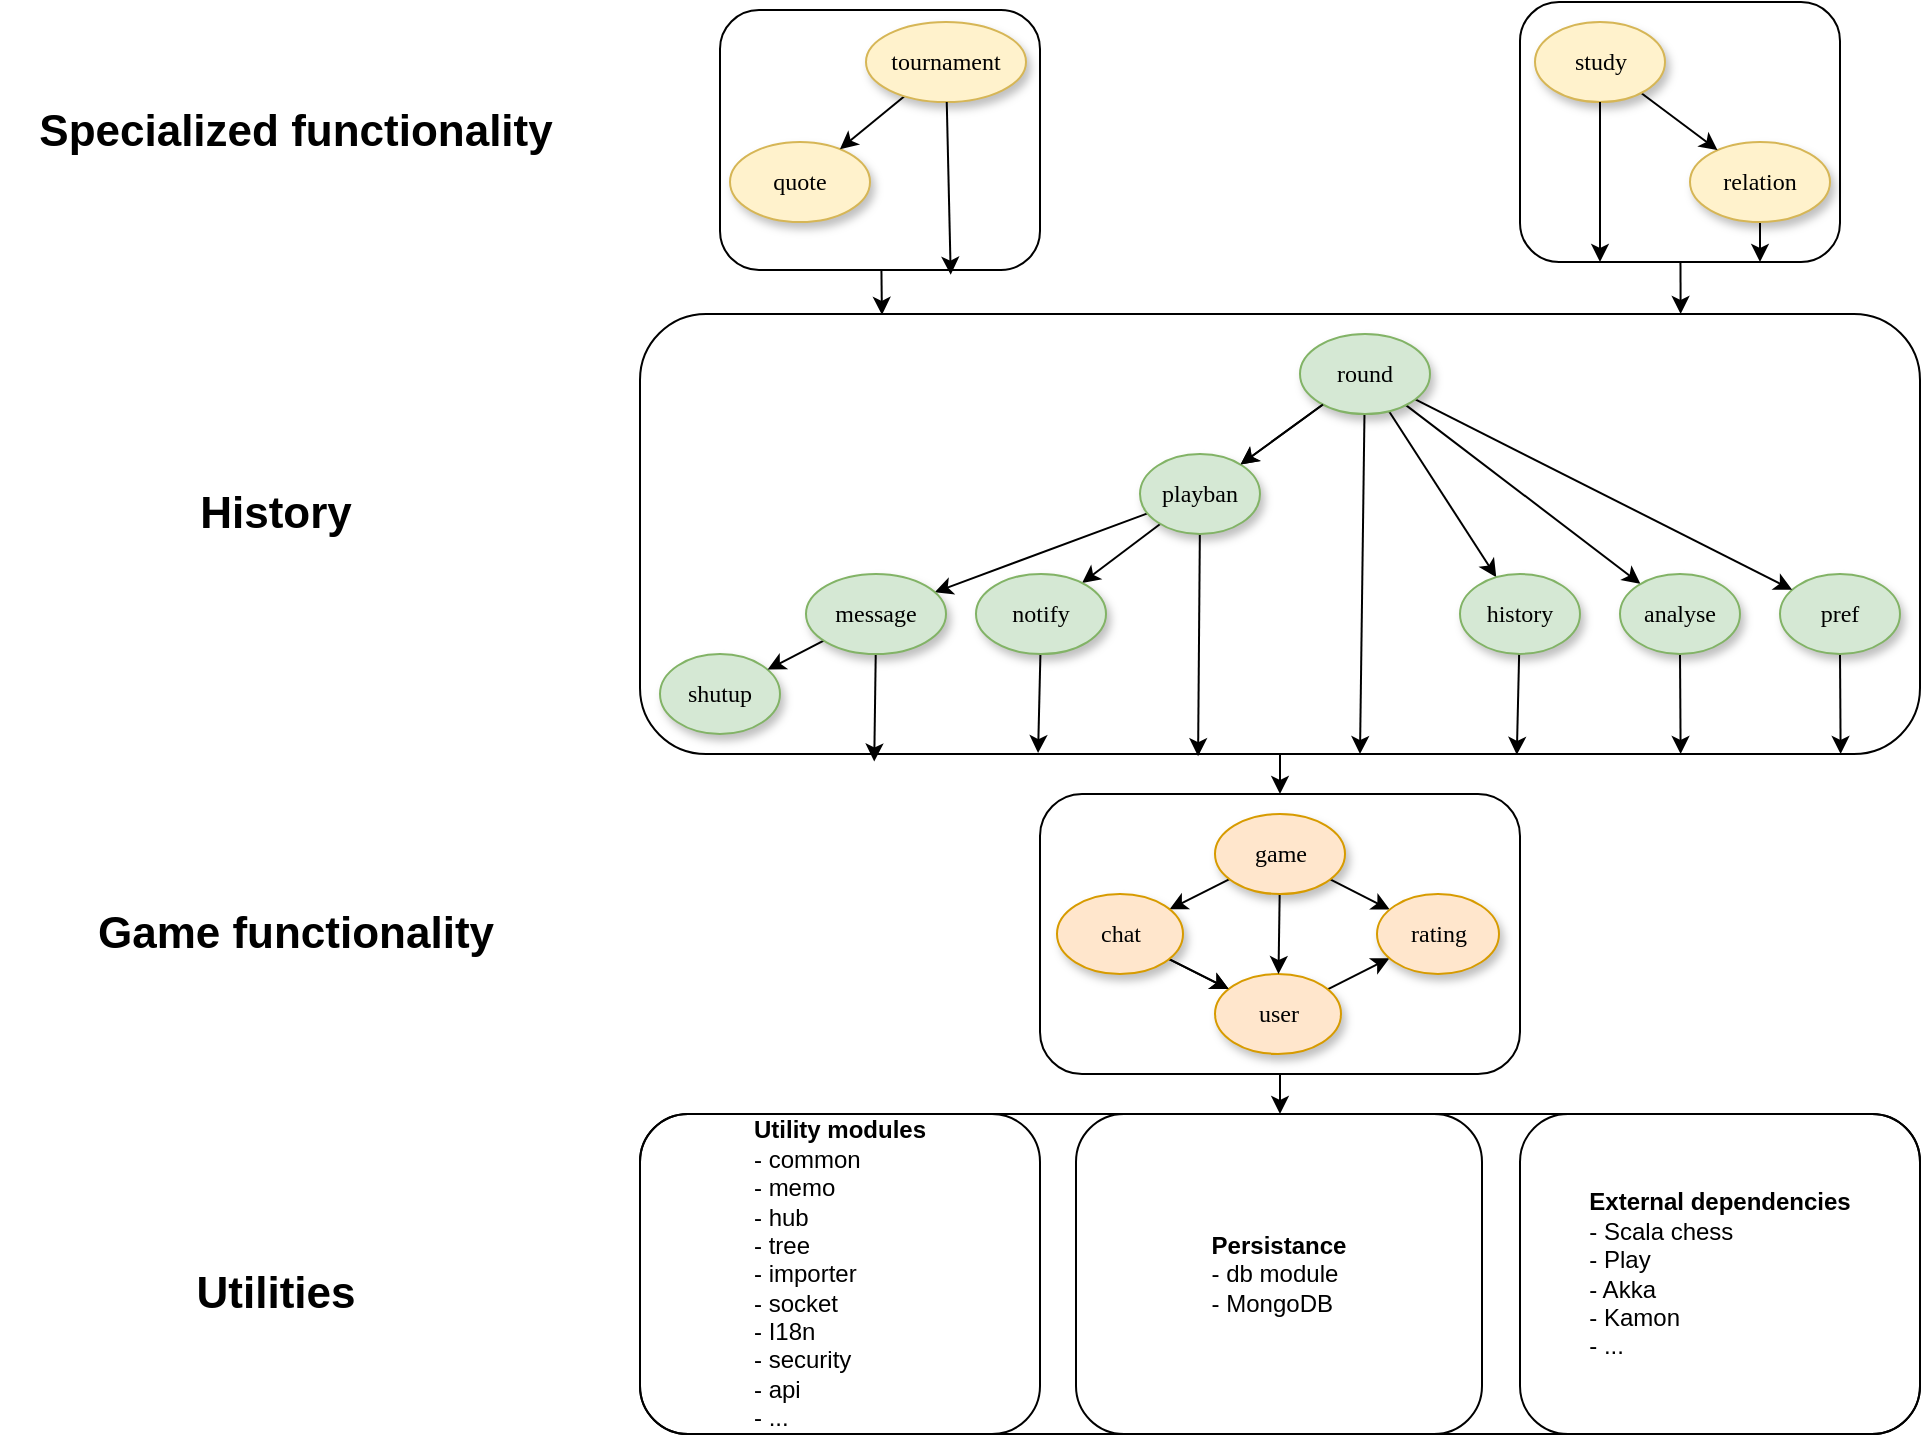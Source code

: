 <mxfile version="10.6.0" type="device"><diagram id="txwO60fOWmUHfw-DQhEj" name="Page-1"><mxGraphModel dx="2050" dy="663" grid="1" gridSize="10" guides="1" tooltips="1" connect="1" arrows="1" fold="1" page="1" pageScale="1" pageWidth="850" pageHeight="1100" math="0" shadow="0"><root><mxCell id="0"/><mxCell id="1" parent="0"/><mxCell id="gKFYzK6eRsW13nZdtUsM-199" style="edgeStyle=none;rounded=0;orthogonalLoop=1;jettySize=auto;html=1;entryX=0.813;entryY=0;entryDx=0;entryDy=0;entryPerimeter=0;" parent="1" source="gKFYzK6eRsW13nZdtUsM-195" target="gKFYzK6eRsW13nZdtUsM-185" edge="1"><mxGeometry relative="1" as="geometry"><mxPoint x="540" y="570" as="targetPoint"/></mxGeometry></mxCell><mxCell id="gKFYzK6eRsW13nZdtUsM-195" value="" style="rounded=1;whiteSpace=wrap;html=1;fillColor=none;" parent="1" vertex="1"><mxGeometry x="560" y="434" width="160" height="130" as="geometry"/></mxCell><mxCell id="gKFYzK6eRsW13nZdtUsM-210" style="edgeStyle=none;rounded=0;orthogonalLoop=1;jettySize=auto;html=1;entryX=0.5;entryY=0;entryDx=0;entryDy=0;" parent="1" source="gKFYzK6eRsW13nZdtUsM-78" target="gKFYzK6eRsW13nZdtUsM-209" edge="1"><mxGeometry relative="1" as="geometry"/></mxCell><mxCell id="gKFYzK6eRsW13nZdtUsM-78" value="" style="rounded=1;whiteSpace=wrap;html=1;fillColor=none;" parent="1" vertex="1"><mxGeometry x="320" y="830" width="240" height="140" as="geometry"/></mxCell><mxCell id="gKFYzK6eRsW13nZdtUsM-188" style="edgeStyle=none;rounded=0;orthogonalLoop=1;jettySize=auto;html=1;" parent="1" source="gKFYzK6eRsW13nZdtUsM-185" target="gKFYzK6eRsW13nZdtUsM-78" edge="1"><mxGeometry relative="1" as="geometry"/></mxCell><mxCell id="gKFYzK6eRsW13nZdtUsM-185" value="" style="rounded=1;whiteSpace=wrap;html=1;fillColor=none;" parent="1" vertex="1"><mxGeometry x="120" y="590" width="640" height="220" as="geometry"/></mxCell><mxCell id="gKFYzK6eRsW13nZdtUsM-66" style="edgeStyle=none;rounded=1;orthogonalLoop=1;jettySize=auto;html=1;" parent="1" source="gKFYzK6eRsW13nZdtUsM-76" target="gKFYzK6eRsW13nZdtUsM-68" edge="1"><mxGeometry relative="1" as="geometry"/></mxCell><mxCell id="gKFYzK6eRsW13nZdtUsM-67" style="edgeStyle=none;rounded=1;orthogonalLoop=1;jettySize=auto;html=1;" parent="1" source="gKFYzK6eRsW13nZdtUsM-68" target="gKFYzK6eRsW13nZdtUsM-77" edge="1"><mxGeometry relative="1" as="geometry"/></mxCell><mxCell id="gKFYzK6eRsW13nZdtUsM-68" value="user" style="ellipse;whiteSpace=wrap;html=1;rounded=0;shadow=1;comic=0;labelBackgroundColor=none;strokeColor=#d79b00;strokeWidth=1;fillColor=#ffe6cc;fontFamily=Verdana;fontSize=12;align=center;" parent="1" vertex="1"><mxGeometry x="407.5" y="920" width="63" height="40" as="geometry"/></mxCell><mxCell id="gKFYzK6eRsW13nZdtUsM-69" style="edgeStyle=none;rounded=1;orthogonalLoop=1;jettySize=auto;html=1;" parent="1" source="gKFYzK6eRsW13nZdtUsM-72" target="gKFYzK6eRsW13nZdtUsM-68" edge="1"><mxGeometry relative="1" as="geometry"/></mxCell><mxCell id="gKFYzK6eRsW13nZdtUsM-70" style="edgeStyle=none;rounded=1;orthogonalLoop=1;jettySize=auto;html=1;" parent="1" source="gKFYzK6eRsW13nZdtUsM-72" target="gKFYzK6eRsW13nZdtUsM-76" edge="1"><mxGeometry relative="1" as="geometry"/></mxCell><mxCell id="gKFYzK6eRsW13nZdtUsM-71" style="edgeStyle=none;rounded=1;orthogonalLoop=1;jettySize=auto;html=1;" parent="1" source="gKFYzK6eRsW13nZdtUsM-72" target="gKFYzK6eRsW13nZdtUsM-77" edge="1"><mxGeometry relative="1" as="geometry"/></mxCell><mxCell id="gKFYzK6eRsW13nZdtUsM-72" value="game" style="ellipse;whiteSpace=wrap;html=1;rounded=0;shadow=1;comic=0;labelBackgroundColor=none;strokeColor=#d79b00;strokeWidth=1;fillColor=#ffe6cc;fontFamily=Verdana;fontSize=12;align=center;" parent="1" vertex="1"><mxGeometry x="407.5" y="840" width="65" height="40" as="geometry"/></mxCell><mxCell id="gKFYzK6eRsW13nZdtUsM-75" style="edgeStyle=none;rounded=1;orthogonalLoop=1;jettySize=auto;html=1;" parent="1" source="gKFYzK6eRsW13nZdtUsM-76" target="gKFYzK6eRsW13nZdtUsM-68" edge="1"><mxGeometry relative="1" as="geometry"/></mxCell><mxCell id="gKFYzK6eRsW13nZdtUsM-76" value="chat" style="ellipse;whiteSpace=wrap;html=1;rounded=0;shadow=1;comic=0;labelBackgroundColor=none;strokeColor=#d79b00;strokeWidth=1;fillColor=#ffe6cc;fontFamily=Verdana;fontSize=12;align=center;" parent="1" vertex="1"><mxGeometry x="328.5" y="880" width="63" height="40" as="geometry"/></mxCell><mxCell id="gKFYzK6eRsW13nZdtUsM-77" value="rating" style="ellipse;whiteSpace=wrap;html=1;rounded=0;shadow=1;comic=0;labelBackgroundColor=none;strokeColor=#d79b00;strokeWidth=1;fillColor=#ffe6cc;fontFamily=Verdana;fontSize=12;align=center;" parent="1" vertex="1"><mxGeometry x="488.5" y="880" width="61" height="40" as="geometry"/></mxCell><mxCell id="gKFYzK6eRsW13nZdtUsM-156" style="edgeStyle=none;rounded=1;orthogonalLoop=1;jettySize=auto;html=1;entryX=0.938;entryY=1;entryDx=0;entryDy=0;entryPerimeter=0;" parent="1" source="gKFYzK6eRsW13nZdtUsM-157" target="gKFYzK6eRsW13nZdtUsM-185" edge="1"><mxGeometry relative="1" as="geometry"><mxPoint x="490" y="800" as="targetPoint"/></mxGeometry></mxCell><mxCell id="gKFYzK6eRsW13nZdtUsM-157" value="pref" style="ellipse;whiteSpace=wrap;html=1;rounded=0;shadow=1;comic=0;labelBackgroundColor=none;strokeColor=#82b366;strokeWidth=1;fillColor=#d5e8d4;fontFamily=Verdana;fontSize=12;align=center;" parent="1" vertex="1"><mxGeometry x="690" y="720" width="60" height="40" as="geometry"/></mxCell><mxCell id="gKFYzK6eRsW13nZdtUsM-158" style="edgeStyle=none;rounded=1;orthogonalLoop=1;jettySize=auto;html=1;" parent="1" source="gKFYzK6eRsW13nZdtUsM-160" target="gKFYzK6eRsW13nZdtUsM-170" edge="1"><mxGeometry relative="1" as="geometry"/></mxCell><mxCell id="gKFYzK6eRsW13nZdtUsM-159" style="edgeStyle=none;rounded=1;orthogonalLoop=1;jettySize=auto;html=1;entryX=0.436;entryY=1.005;entryDx=0;entryDy=0;entryPerimeter=0;" parent="1" source="gKFYzK6eRsW13nZdtUsM-160" target="gKFYzK6eRsW13nZdtUsM-185" edge="1"><mxGeometry relative="1" as="geometry"><mxPoint x="404" y="790" as="targetPoint"/></mxGeometry></mxCell><mxCell id="gKFYzK6eRsW13nZdtUsM-161" style="edgeStyle=none;rounded=1;orthogonalLoop=1;jettySize=auto;html=1;" parent="1" source="gKFYzK6eRsW13nZdtUsM-166" target="gKFYzK6eRsW13nZdtUsM-157" edge="1"><mxGeometry relative="1" as="geometry"/></mxCell><mxCell id="gKFYzK6eRsW13nZdtUsM-162" style="edgeStyle=none;rounded=1;orthogonalLoop=1;jettySize=auto;html=1;" parent="1" source="gKFYzK6eRsW13nZdtUsM-166" target="gKFYzK6eRsW13nZdtUsM-172" edge="1"><mxGeometry relative="1" as="geometry"/></mxCell><mxCell id="gKFYzK6eRsW13nZdtUsM-163" style="edgeStyle=none;rounded=1;orthogonalLoop=1;jettySize=auto;html=1;" parent="1" source="gKFYzK6eRsW13nZdtUsM-166" edge="1"><mxGeometry relative="1" as="geometry"><mxPoint x="480" y="810" as="targetPoint"/></mxGeometry></mxCell><mxCell id="gKFYzK6eRsW13nZdtUsM-164" style="edgeStyle=none;rounded=1;orthogonalLoop=1;jettySize=auto;html=1;" parent="1" source="gKFYzK6eRsW13nZdtUsM-160" target="gKFYzK6eRsW13nZdtUsM-176" edge="1"><mxGeometry relative="1" as="geometry"/></mxCell><mxCell id="gKFYzK6eRsW13nZdtUsM-165" style="edgeStyle=none;rounded=1;orthogonalLoop=1;jettySize=auto;html=1;" parent="1" source="gKFYzK6eRsW13nZdtUsM-166" target="gKFYzK6eRsW13nZdtUsM-175" edge="1"><mxGeometry relative="1" as="geometry"/></mxCell><mxCell id="gKFYzK6eRsW13nZdtUsM-183" style="rounded=0;orthogonalLoop=1;jettySize=auto;html=1;" parent="1" source="gKFYzK6eRsW13nZdtUsM-166" target="gKFYzK6eRsW13nZdtUsM-160" edge="1"><mxGeometry relative="1" as="geometry"/></mxCell><mxCell id="gKFYzK6eRsW13nZdtUsM-166" value="round" style="ellipse;whiteSpace=wrap;html=1;rounded=0;shadow=1;comic=0;labelBackgroundColor=none;strokeColor=#82b366;strokeWidth=1;fillColor=#d5e8d4;fontFamily=Verdana;fontSize=12;align=center;" parent="1" vertex="1"><mxGeometry x="450" y="600" width="65" height="40" as="geometry"/></mxCell><mxCell id="gKFYzK6eRsW13nZdtUsM-167" value="shutup" style="ellipse;whiteSpace=wrap;html=1;rounded=0;shadow=1;comic=0;labelBackgroundColor=none;strokeColor=#82b366;strokeWidth=1;fillColor=#d5e8d4;fontFamily=Verdana;fontSize=12;align=center;" parent="1" vertex="1"><mxGeometry x="130" y="760" width="60" height="40" as="geometry"/></mxCell><mxCell id="gKFYzK6eRsW13nZdtUsM-168" style="edgeStyle=none;rounded=1;orthogonalLoop=1;jettySize=auto;html=1;entryX=0.183;entryY=1.017;entryDx=0;entryDy=0;entryPerimeter=0;" parent="1" source="gKFYzK6eRsW13nZdtUsM-170" target="gKFYzK6eRsW13nZdtUsM-185" edge="1"><mxGeometry relative="1" as="geometry"><mxPoint x="242" y="840" as="targetPoint"/></mxGeometry></mxCell><mxCell id="gKFYzK6eRsW13nZdtUsM-169" style="edgeStyle=none;rounded=1;orthogonalLoop=1;jettySize=auto;html=1;" parent="1" source="gKFYzK6eRsW13nZdtUsM-170" target="gKFYzK6eRsW13nZdtUsM-167" edge="1"><mxGeometry relative="1" as="geometry"/></mxCell><mxCell id="gKFYzK6eRsW13nZdtUsM-170" value="message" style="ellipse;whiteSpace=wrap;html=1;rounded=0;shadow=1;comic=0;labelBackgroundColor=none;strokeColor=#82b366;strokeWidth=1;fillColor=#d5e8d4;fontFamily=Verdana;fontSize=12;align=center;" parent="1" vertex="1"><mxGeometry x="203" y="720" width="70" height="40" as="geometry"/></mxCell><mxCell id="gKFYzK6eRsW13nZdtUsM-171" style="edgeStyle=none;rounded=1;orthogonalLoop=1;jettySize=auto;html=1;entryX=0.685;entryY=1.002;entryDx=0;entryDy=0;entryPerimeter=0;" parent="1" source="gKFYzK6eRsW13nZdtUsM-172" target="gKFYzK6eRsW13nZdtUsM-185" edge="1"><mxGeometry relative="1" as="geometry"><mxPoint x="557" y="800" as="targetPoint"/></mxGeometry></mxCell><mxCell id="gKFYzK6eRsW13nZdtUsM-172" value="history" style="ellipse;whiteSpace=wrap;html=1;rounded=0;shadow=1;comic=0;labelBackgroundColor=none;strokeColor=#82b366;strokeWidth=1;fillColor=#d5e8d4;fontFamily=Verdana;fontSize=12;align=center;" parent="1" vertex="1"><mxGeometry x="530" y="720" width="60" height="40" as="geometry"/></mxCell><mxCell id="gKFYzK6eRsW13nZdtUsM-173" style="edgeStyle=none;rounded=1;orthogonalLoop=1;jettySize=auto;html=1;entryX=0.311;entryY=0.998;entryDx=0;entryDy=0;entryPerimeter=0;" parent="1" source="gKFYzK6eRsW13nZdtUsM-176" target="gKFYzK6eRsW13nZdtUsM-185" edge="1"><mxGeometry relative="1" as="geometry"><mxPoint x="324" y="820" as="targetPoint"/></mxGeometry></mxCell><mxCell id="gKFYzK6eRsW13nZdtUsM-174" style="edgeStyle=none;rounded=1;orthogonalLoop=1;jettySize=auto;html=1;entryX=0.813;entryY=1;entryDx=0;entryDy=0;entryPerimeter=0;" parent="1" source="gKFYzK6eRsW13nZdtUsM-175" target="gKFYzK6eRsW13nZdtUsM-185" edge="1"><mxGeometry relative="1" as="geometry"><mxPoint x="420" y="840" as="targetPoint"/></mxGeometry></mxCell><mxCell id="gKFYzK6eRsW13nZdtUsM-175" value="analyse" style="ellipse;whiteSpace=wrap;html=1;rounded=0;shadow=1;comic=0;labelBackgroundColor=none;strokeColor=#82b366;strokeWidth=1;fillColor=#d5e8d4;fontFamily=Verdana;fontSize=12;align=center;" parent="1" vertex="1"><mxGeometry x="610" y="720" width="60" height="40" as="geometry"/></mxCell><mxCell id="gKFYzK6eRsW13nZdtUsM-176" value="notify" style="ellipse;whiteSpace=wrap;html=1;rounded=0;shadow=1;comic=0;labelBackgroundColor=none;strokeColor=#82b366;strokeWidth=1;fillColor=#d5e8d4;fontFamily=Verdana;fontSize=12;align=center;" parent="1" vertex="1"><mxGeometry x="288" y="720" width="65" height="40" as="geometry"/></mxCell><mxCell id="gKFYzK6eRsW13nZdtUsM-160" value="&lt;div&gt;playban&lt;/div&gt;" style="ellipse;whiteSpace=wrap;html=1;rounded=0;shadow=1;comic=0;labelBackgroundColor=none;strokeColor=#82b366;strokeWidth=1;fillColor=#d5e8d4;fontFamily=Verdana;fontSize=12;align=center;" parent="1" vertex="1"><mxGeometry x="370" y="660" width="60" height="40" as="geometry"/></mxCell><mxCell id="gKFYzK6eRsW13nZdtUsM-184" style="edgeStyle=none;rounded=1;orthogonalLoop=1;jettySize=auto;html=1;" parent="1" source="gKFYzK6eRsW13nZdtUsM-166" target="gKFYzK6eRsW13nZdtUsM-160" edge="1"><mxGeometry relative="1" as="geometry"><mxPoint x="368.511" y="519.271" as="sourcePoint"/><mxPoint x="296.56" y="711.741" as="targetPoint"/></mxGeometry></mxCell><mxCell id="gKFYzK6eRsW13nZdtUsM-198" style="edgeStyle=none;rounded=0;orthogonalLoop=1;jettySize=auto;html=1;entryX=0.75;entryY=1;entryDx=0;entryDy=0;" parent="1" source="gKFYzK6eRsW13nZdtUsM-192" target="gKFYzK6eRsW13nZdtUsM-195" edge="1"><mxGeometry relative="1" as="geometry"><mxPoint x="666" y="550" as="targetPoint"/></mxGeometry></mxCell><mxCell id="gKFYzK6eRsW13nZdtUsM-192" value="&lt;div&gt;relation&lt;/div&gt;" style="ellipse;whiteSpace=wrap;html=1;rounded=0;shadow=1;comic=0;labelBackgroundColor=none;strokeColor=#d6b656;strokeWidth=1;fillColor=#fff2cc;fontFamily=Verdana;fontSize=12;align=center;" parent="1" vertex="1"><mxGeometry x="645" y="504" width="70" height="40" as="geometry"/></mxCell><mxCell id="gKFYzK6eRsW13nZdtUsM-193" style="edgeStyle=none;rounded=1;orthogonalLoop=1;jettySize=auto;html=1;" parent="1" source="gKFYzK6eRsW13nZdtUsM-194" target="gKFYzK6eRsW13nZdtUsM-192" edge="1"><mxGeometry relative="1" as="geometry"/></mxCell><mxCell id="gKFYzK6eRsW13nZdtUsM-194" value="&lt;div&gt;study&lt;/div&gt;" style="ellipse;whiteSpace=wrap;html=1;rounded=0;shadow=1;comic=0;labelBackgroundColor=none;strokeColor=#d6b656;strokeWidth=1;fillColor=#fff2cc;fontFamily=Verdana;fontSize=12;align=center;" parent="1" vertex="1"><mxGeometry x="567.5" y="444" width="65" height="40" as="geometry"/></mxCell><mxCell id="gKFYzK6eRsW13nZdtUsM-196" value="" style="endArrow=classic;html=1;entryX=0.25;entryY=1;entryDx=0;entryDy=0;" parent="1" source="gKFYzK6eRsW13nZdtUsM-194" target="gKFYzK6eRsW13nZdtUsM-195" edge="1"><mxGeometry width="50" height="50" relative="1" as="geometry"><mxPoint x="430.5" y="599" as="sourcePoint"/><mxPoint x="602" y="540" as="targetPoint"/></mxGeometry></mxCell><mxCell id="gKFYzK6eRsW13nZdtUsM-208" style="edgeStyle=none;rounded=0;orthogonalLoop=1;jettySize=auto;html=1;entryX=0.189;entryY=0.002;entryDx=0;entryDy=0;entryPerimeter=0;" parent="1" source="gKFYzK6eRsW13nZdtUsM-201" target="gKFYzK6eRsW13nZdtUsM-185" edge="1"><mxGeometry relative="1" as="geometry"><mxPoint x="350" y="568" as="targetPoint"/></mxGeometry></mxCell><mxCell id="gKFYzK6eRsW13nZdtUsM-201" value="" style="rounded=1;whiteSpace=wrap;html=1;fillColor=none;" parent="1" vertex="1"><mxGeometry x="160" y="438" width="160" height="130" as="geometry"/></mxCell><mxCell id="gKFYzK6eRsW13nZdtUsM-203" value="quote" style="ellipse;whiteSpace=wrap;html=1;rounded=0;shadow=1;comic=0;labelBackgroundColor=none;strokeColor=#d6b656;strokeWidth=1;fillColor=#fff2cc;fontFamily=Verdana;fontSize=12;align=center;" parent="1" vertex="1"><mxGeometry x="165" y="504" width="70" height="40" as="geometry"/></mxCell><mxCell id="gKFYzK6eRsW13nZdtUsM-204" style="edgeStyle=none;rounded=1;orthogonalLoop=1;jettySize=auto;html=1;" parent="1" source="gKFYzK6eRsW13nZdtUsM-205" target="gKFYzK6eRsW13nZdtUsM-203" edge="1"><mxGeometry relative="1" as="geometry"/></mxCell><mxCell id="gKFYzK6eRsW13nZdtUsM-205" value="&lt;div&gt;tournament&lt;/div&gt;" style="ellipse;whiteSpace=wrap;html=1;rounded=0;shadow=1;comic=0;labelBackgroundColor=none;strokeColor=#d6b656;strokeWidth=1;fillColor=#fff2cc;fontFamily=Verdana;fontSize=12;align=center;" parent="1" vertex="1"><mxGeometry x="233" y="444" width="80" height="40" as="geometry"/></mxCell><mxCell id="gKFYzK6eRsW13nZdtUsM-206" value="" style="endArrow=classic;html=1;entryX=0.721;entryY=1.018;entryDx=0;entryDy=0;entryPerimeter=0;" parent="1" source="gKFYzK6eRsW13nZdtUsM-205" target="gKFYzK6eRsW13nZdtUsM-201" edge="1"><mxGeometry width="50" height="50" relative="1" as="geometry"><mxPoint x="33" y="603" as="sourcePoint"/><mxPoint x="265" y="550" as="targetPoint"/></mxGeometry></mxCell><mxCell id="gKFYzK6eRsW13nZdtUsM-209" value="" style="rounded=1;whiteSpace=wrap;html=1;fillColor=none;" parent="1" vertex="1"><mxGeometry x="120" y="990" width="640" height="160" as="geometry"/></mxCell><mxCell id="gKFYzK6eRsW13nZdtUsM-211" value="&lt;div&gt;&lt;b&gt;Utility modules&lt;/b&gt;&lt;/div&gt;&lt;div align=&quot;left&quot;&gt;- common&lt;/div&gt;&lt;div align=&quot;left&quot;&gt;- memo&lt;/div&gt;&lt;div align=&quot;left&quot;&gt;- hub&lt;/div&gt;&lt;div align=&quot;left&quot;&gt;- tree&lt;/div&gt;&lt;div align=&quot;left&quot;&gt;- importer&lt;/div&gt;&lt;div align=&quot;left&quot;&gt;- socket&lt;/div&gt;&lt;div align=&quot;left&quot;&gt;- I18n&lt;/div&gt;&lt;div align=&quot;left&quot;&gt;- security&lt;/div&gt;&lt;div align=&quot;left&quot;&gt;- api&lt;br&gt;&lt;/div&gt;&lt;div align=&quot;left&quot;&gt;- ...&lt;b&gt;&lt;br&gt;&lt;/b&gt;&lt;/div&gt;" style="rounded=1;whiteSpace=wrap;html=1;fillColor=none;" parent="1" vertex="1"><mxGeometry x="120" y="990" width="200" height="160" as="geometry"/></mxCell><mxCell id="gKFYzK6eRsW13nZdtUsM-212" value="&lt;div&gt;&lt;b&gt;External dependencies&lt;/b&gt;&lt;/div&gt;&lt;div align=&quot;left&quot;&gt;- Scala chess&lt;/div&gt;&lt;div align=&quot;left&quot;&gt;- Play&lt;/div&gt;&lt;div align=&quot;left&quot;&gt; &lt;/div&gt;&lt;div align=&quot;left&quot;&gt;- Akka&lt;/div&gt;&lt;div align=&quot;left&quot;&gt;- Kamon&lt;/div&gt;&lt;div align=&quot;left&quot;&gt;- ...&lt;br&gt;&lt;/div&gt;" style="rounded=1;whiteSpace=wrap;html=1;fillColor=none;" parent="1" vertex="1"><mxGeometry x="560" y="990" width="200" height="160" as="geometry"/></mxCell><mxCell id="gKFYzK6eRsW13nZdtUsM-213" value="&lt;b&gt;Persistance&lt;/b&gt;&lt;div align=&quot;left&quot;&gt;- db module&lt;br&gt;&lt;/div&gt;&lt;div align=&quot;left&quot;&gt;- MongoDB&lt;/div&gt;" style="rounded=1;whiteSpace=wrap;html=1;fillColor=none;" parent="1" vertex="1"><mxGeometry x="338" y="990" width="203" height="160" as="geometry"/></mxCell><mxCell id="CUdVGOV85EE2P9I2m7wP-1" value="&lt;font style=&quot;font-size: 22px&quot;&gt;&lt;b&gt;Game functionality&lt;/b&gt;&lt;/font&gt;" style="text;html=1;strokeColor=none;fillColor=none;align=center;verticalAlign=middle;whiteSpace=wrap;rounded=0;" vertex="1" parent="1"><mxGeometry x="-190" y="890" width="276" height="20" as="geometry"/></mxCell><mxCell id="CUdVGOV85EE2P9I2m7wP-2" value="&lt;font style=&quot;font-size: 22px&quot;&gt;&lt;b&gt;History&lt;br&gt;&lt;/b&gt;&lt;/font&gt;" style="text;html=1;strokeColor=none;fillColor=none;align=center;verticalAlign=middle;whiteSpace=wrap;rounded=0;" vertex="1" parent="1"><mxGeometry x="-200" y="680" width="276" height="20" as="geometry"/></mxCell><mxCell id="CUdVGOV85EE2P9I2m7wP-3" value="&lt;div&gt;&lt;font style=&quot;font-size: 22px&quot;&gt;&lt;b&gt;Specialized functionality&lt;/b&gt;&lt;/font&gt;&lt;/div&gt;" style="text;html=1;strokeColor=none;fillColor=none;align=center;verticalAlign=middle;whiteSpace=wrap;rounded=0;" vertex="1" parent="1"><mxGeometry x="-190" y="489" width="276" height="20" as="geometry"/></mxCell><mxCell id="CUdVGOV85EE2P9I2m7wP-4" value="&lt;font style=&quot;font-size: 22px&quot;&gt;&lt;b&gt;Utilities&lt;br&gt;&lt;/b&gt;&lt;/font&gt;" style="text;html=1;strokeColor=none;fillColor=none;align=center;verticalAlign=middle;whiteSpace=wrap;rounded=0;" vertex="1" parent="1"><mxGeometry x="-200" y="1070" width="276" height="20" as="geometry"/></mxCell></root></mxGraphModel></diagram></mxfile>